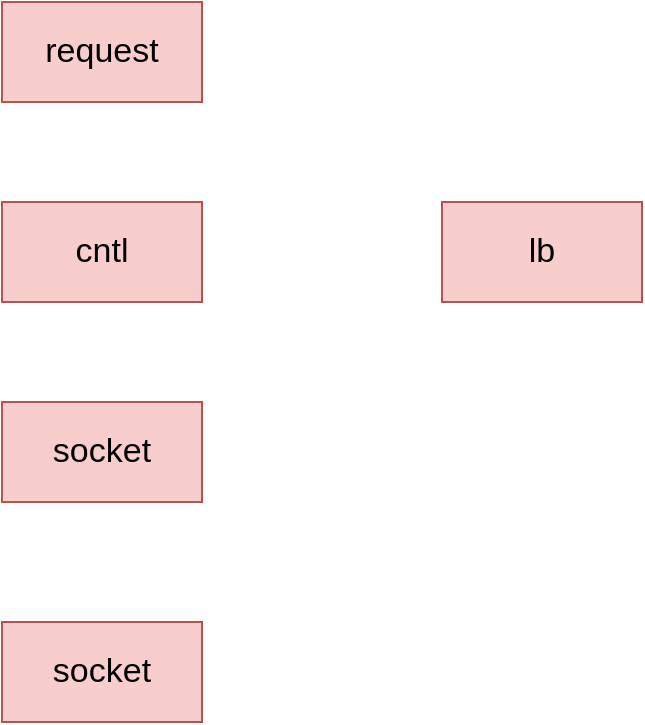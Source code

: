 <mxfile version="21.6.9" type="github">
  <diagram name="第 1 页" id="UX-zpANu9l02L_2xd9A8">
    <mxGraphModel dx="954" dy="642" grid="1" gridSize="10" guides="1" tooltips="1" connect="1" arrows="1" fold="1" page="1" pageScale="1" pageWidth="827" pageHeight="1169" math="0" shadow="0">
      <root>
        <mxCell id="0" />
        <mxCell id="1" parent="0" />
        <mxCell id="RqWzHBCH_PlmUvWqNskz-1" value="&lt;font style=&quot;font-size: 17px;&quot;&gt;request&lt;/font&gt;" style="rounded=0;whiteSpace=wrap;html=1;fillColor=#f8cecc;strokeColor=#b85450;" vertex="1" parent="1">
          <mxGeometry x="160" y="120" width="100" height="50" as="geometry" />
        </mxCell>
        <mxCell id="RqWzHBCH_PlmUvWqNskz-2" value="&lt;font style=&quot;font-size: 17px;&quot;&gt;cntl&lt;/font&gt;" style="rounded=0;whiteSpace=wrap;html=1;fillColor=#f8cecc;strokeColor=#b85450;" vertex="1" parent="1">
          <mxGeometry x="160" y="220" width="100" height="50" as="geometry" />
        </mxCell>
        <mxCell id="RqWzHBCH_PlmUvWqNskz-3" value="&lt;font style=&quot;font-size: 17px;&quot;&gt;socket&lt;/font&gt;" style="rounded=0;whiteSpace=wrap;html=1;fillColor=#f8cecc;strokeColor=#b85450;" vertex="1" parent="1">
          <mxGeometry x="160" y="320" width="100" height="50" as="geometry" />
        </mxCell>
        <mxCell id="RqWzHBCH_PlmUvWqNskz-5" value="&lt;font style=&quot;font-size: 17px;&quot;&gt;lb&lt;/font&gt;" style="rounded=0;whiteSpace=wrap;html=1;fillColor=#f8cecc;strokeColor=#b85450;" vertex="1" parent="1">
          <mxGeometry x="380" y="220" width="100" height="50" as="geometry" />
        </mxCell>
        <mxCell id="RqWzHBCH_PlmUvWqNskz-6" value="&lt;font style=&quot;font-size: 17px;&quot;&gt;socket&lt;/font&gt;" style="rounded=0;whiteSpace=wrap;html=1;fillColor=#f8cecc;strokeColor=#b85450;" vertex="1" parent="1">
          <mxGeometry x="160" y="430" width="100" height="50" as="geometry" />
        </mxCell>
      </root>
    </mxGraphModel>
  </diagram>
</mxfile>
